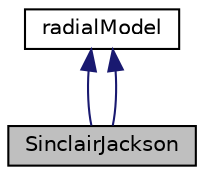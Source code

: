 digraph "SinclairJackson"
{
  bgcolor="transparent";
  edge [fontname="Helvetica",fontsize="10",labelfontname="Helvetica",labelfontsize="10"];
  node [fontname="Helvetica",fontsize="10",shape=record];
  Node1 [label="SinclairJackson",height=0.2,width=0.4,color="black", fillcolor="grey75", style="filled", fontcolor="black"];
  Node2 -> Node1 [dir="back",color="midnightblue",fontsize="10",style="solid",fontname="Helvetica"];
  Node2 [label="radialModel",height=0.2,width=0.4,color="black",URL="$a02057.html"];
  Node2 -> Node1 [dir="back",color="midnightblue",fontsize="10",style="solid",fontname="Helvetica"];
}
